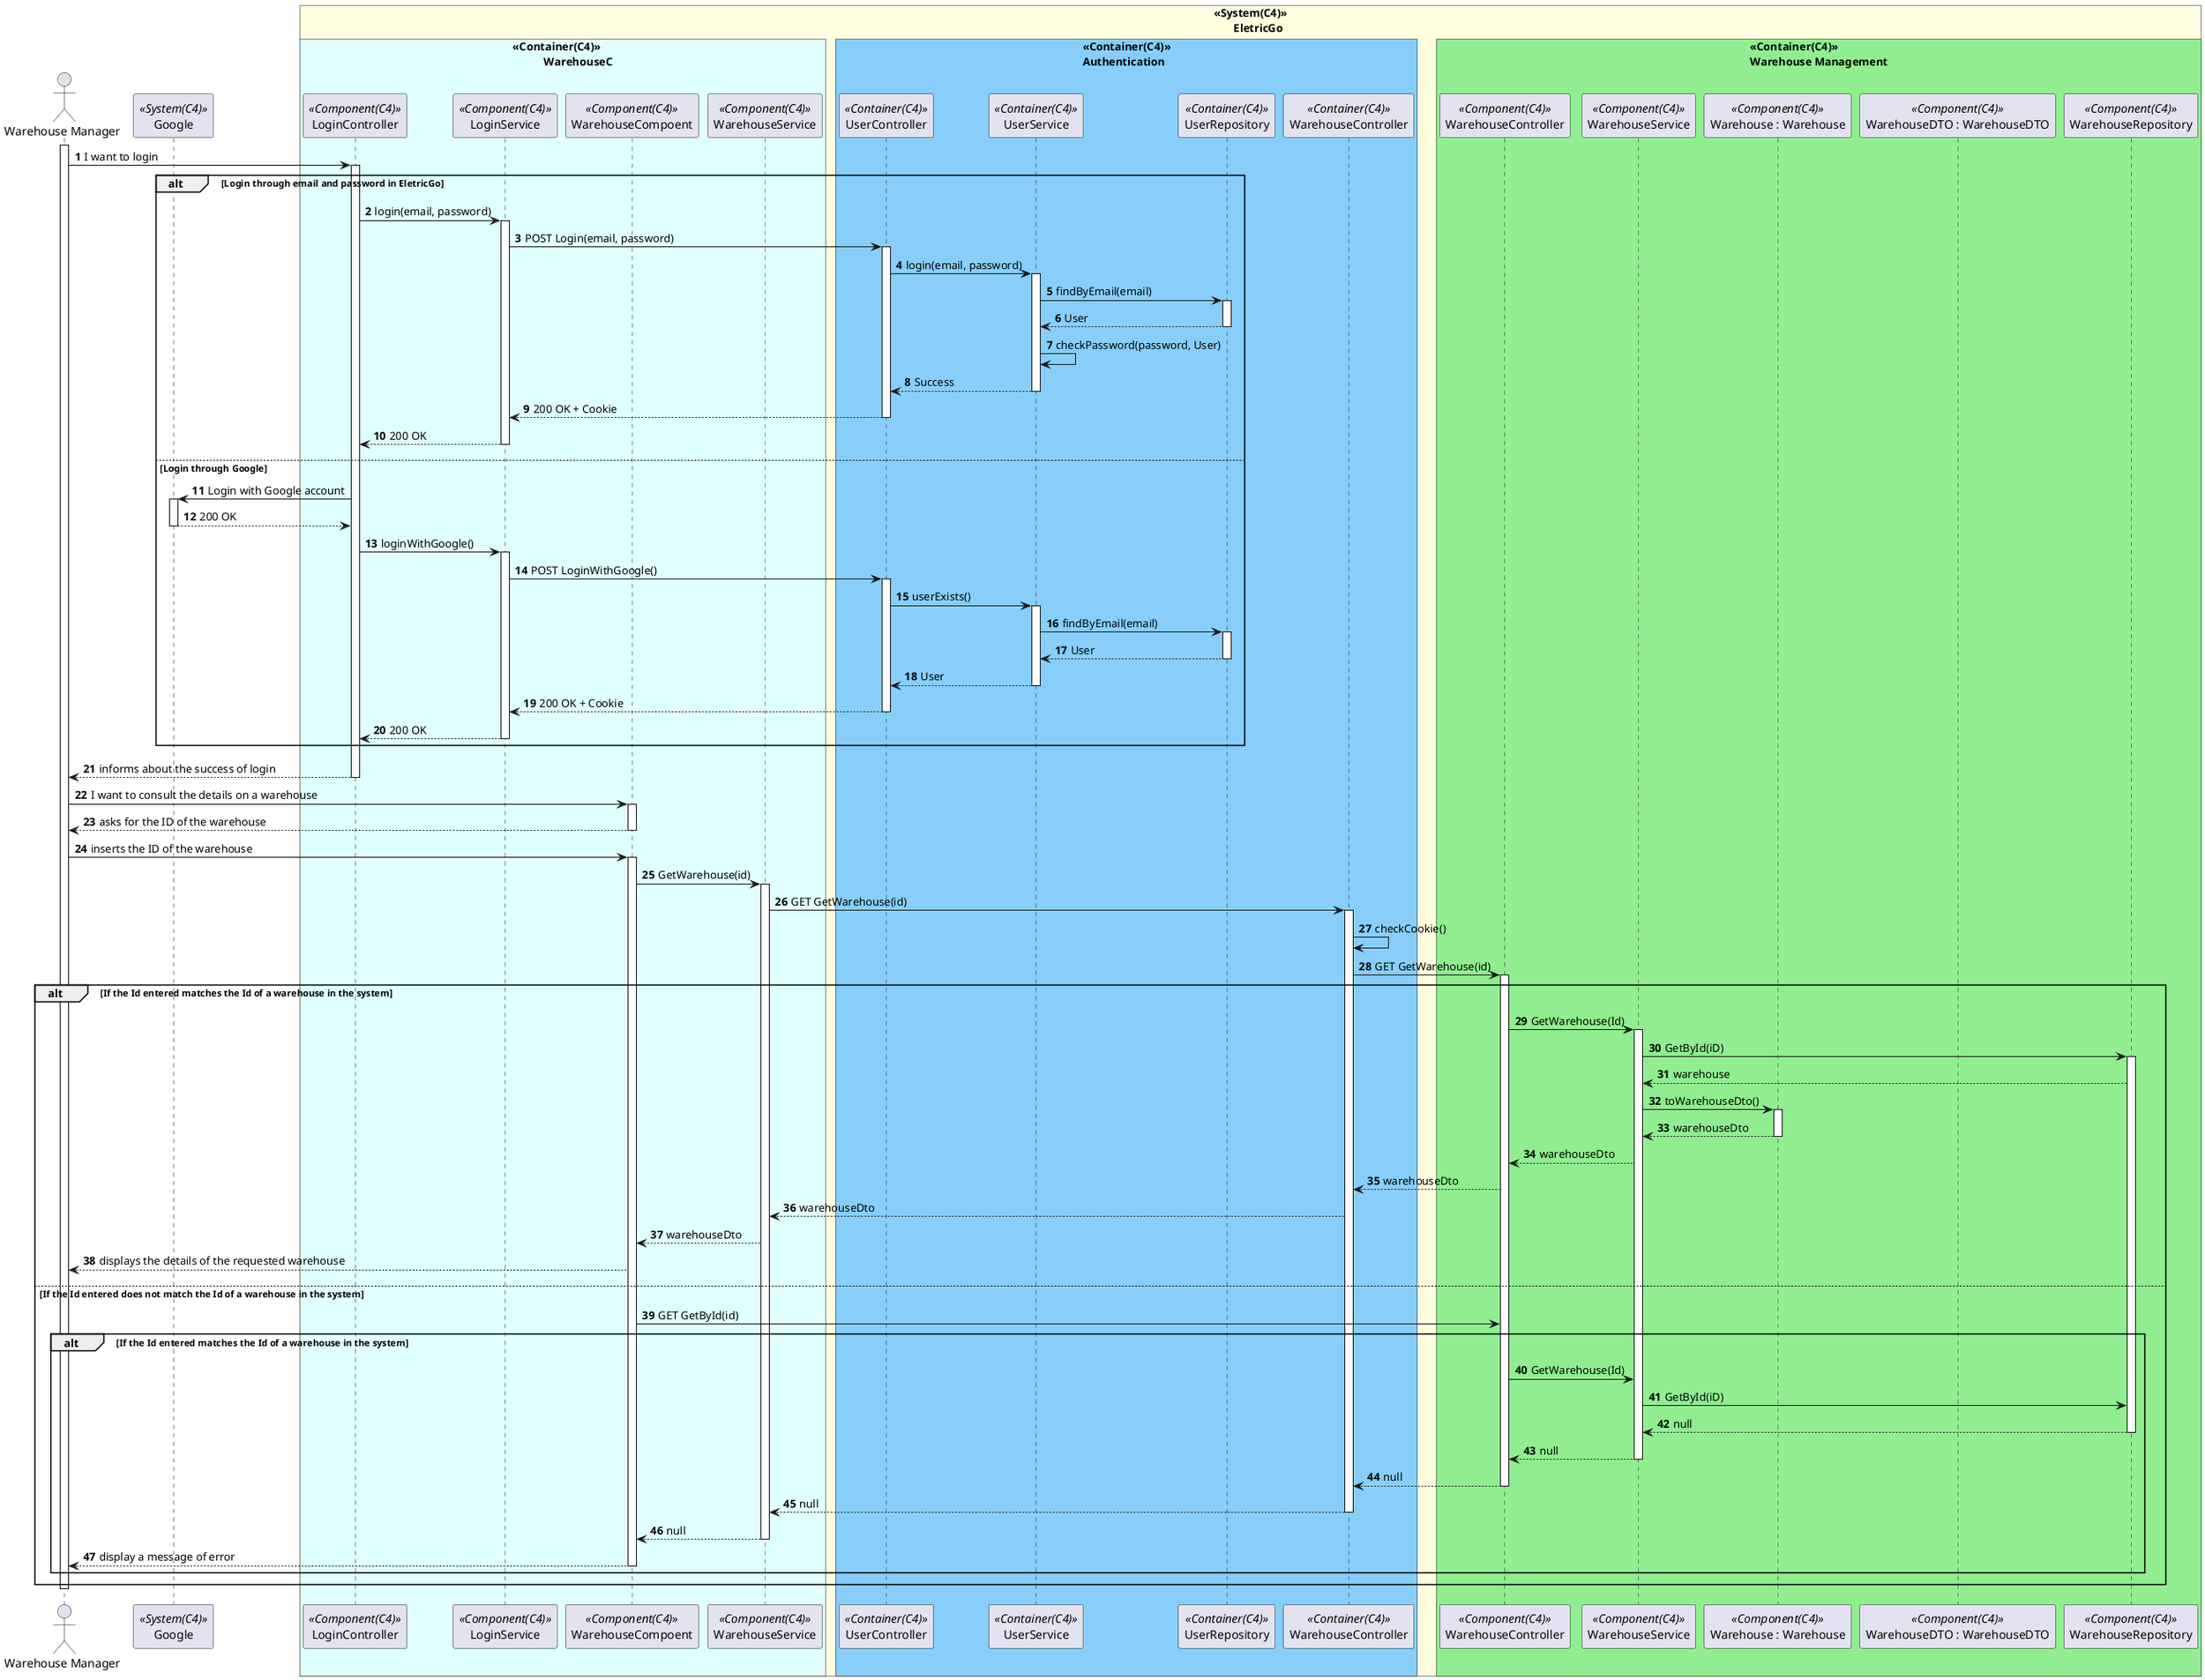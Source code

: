 @startuml ReadWarehouseSD
autonumber
!pragma teoz true

actor "Warehouse Manager" as admin

participant Google as Google <<System(C4)>>

box "<<System(C4)>>\n       EletricGo" #LightYellow

    box "<<Container(C4)>>\n           WarehouseC" #LightCyan
        
        participant LoginController as LoginC <<Component(C4)>>
        participant LoginService as LoginS <<Component(C4)>>
    
    
    
        participant WarehouseCompoent as WarehouseC <<Component(C4)>>
        participant WarehouseService as WarehouseS <<Component(C4)>>
        

    end box

    box "<<Container(C4)>>\nAuthentication" #LightSkyBlue

        participant UserController as UserCTRL <<Container(C4)>> 
        participant UserService as UserServ <<Container(C4)>> 
        participant UserRepository as UserRepo <<Container(C4)>> 

        participant WarehouseController as WarehouseCTRL <<Container(C4)>>

    end box


    box "<<Container(C4)>>\nWarehouse Management" #LightGreen
        participant WarehouseController as  CTL <<Component(C4)>>
        participant WarehouseService as  SV <<Component(C4)>>
        participant "Warehouse : Warehouse" as  Warehouse <<Component(C4)>>
        participant "WarehouseDTO : WarehouseDTO" as  DTO <<Component(C4)>>
        participant WarehouseRepository as  WR <<Component(C4)>>
    end box
end box

activate admin
admin->LoginC: I want to login
activate LoginC

alt Login through email and password in EletricGo


    LoginC -> LoginS: login(email, password)
    activate LoginS
    LoginS -> UserCTRL: POST Login(email, password)
    activate UserCTRL

    UserCTRL -> UserServ: login(email, password)
    activate UserServ
    UserServ -> UserRepo: findByEmail(email)
    activate UserRepo
    UserRepo --> UserServ: User
    deactivate UserRepo
    UserServ -> UserServ: checkPassword(password, User)
    UserServ --> UserCTRL: Success
    deactivate UserServ


    UserCTRL --> LoginS: 200 OK + Cookie
    deactivate UserCTRL

    LoginS --> LoginC: 200 OK
    deactivate LoginS

else Login through Google

    LoginC -> Google: Login with Google account
    activate Google
    Google --> LoginC: 200 OK
    deactivate
    LoginC -> LoginS: loginWithGoogle()
    activate LoginS
    LoginS -> UserCTRL: POST LoginWithGoogle()
    activate UserCTRL
    UserCTRL -> UserServ: userExists()
    activate UserServ
    UserServ -> UserRepo: findByEmail(email)
    activate UserRepo
    UserRepo --> UserServ: User
    deactivate UserRepo
    UserServ --> UserCTRL: User
    deactivate UserServ
    UserCTRL --> LoginS: 200 OK + Cookie
    deactivate UserCTRL
    LoginS --> LoginC: 200 OK
    deactivate LoginS


end



LoginC --> admin: informs about the success of login
deactivate LoginC


admin -> WarehouseC: I want to consult the details on a warehouse
activate WarehouseC

WarehouseC --> admin: asks for the ID of the warehouse
deactivate WarehouseC

admin -> WarehouseC: inserts the ID of the warehouse
activate WarehouseC
WarehouseC -> WarehouseS : GetWarehouse(id)
activate WarehouseS
WarehouseS -> WarehouseCTRL: GET GetWarehouse(id)
activate WarehouseCTRL

WarehouseCTRL -> WarehouseCTRL: checkCookie()

WarehouseCTRL -> CTL: GET GetWarehouse(id)
activate CTL
alt If the Id entered matches the Id of a warehouse in the system

    CTL -> SV : GetWarehouse(Id)
    activate SV 
    SV -> WR : GetById(iD)
    activate WR
    WR --> SV : warehouse

    SV -> Warehouse : toWarehouseDto()
    activate Warehouse
    Warehouse --> SV : warehouseDto
    deactivate Warehouse
    SV --> CTL : warehouseDto

    CTL --> WarehouseCTRL: warehouseDto

    WarehouseCTRL --> WarehouseS: warehouseDto

    WarehouseS --> WarehouseC : warehouseDto

    WarehouseC --> admin: displays the details of the requested warehouse


else If the Id entered does not match the Id of a warehouse in the system

    WarehouseC -> CTL :  GET GetById(id)

    alt If the Id entered matches the Id of a warehouse in the system

    CTL -> SV : GetWarehouse(Id)

    SV -> WR : GetById(iD)

    WR --> SV : null
    deactivate WR
    SV --> CTL : null
    deactivate SV
    CTL --> WarehouseCTRL: null
    deactivate CTL
    WarehouseCTRL --> WarehouseS: null
    deactivate WarehouseCTRL
    WarehouseS --> WarehouseC : null
    deactivate WarehouseS
    WarehouseC --> admin : display a message of error   
    deactivate WarehouseC
end
deactivate admin
@enduml